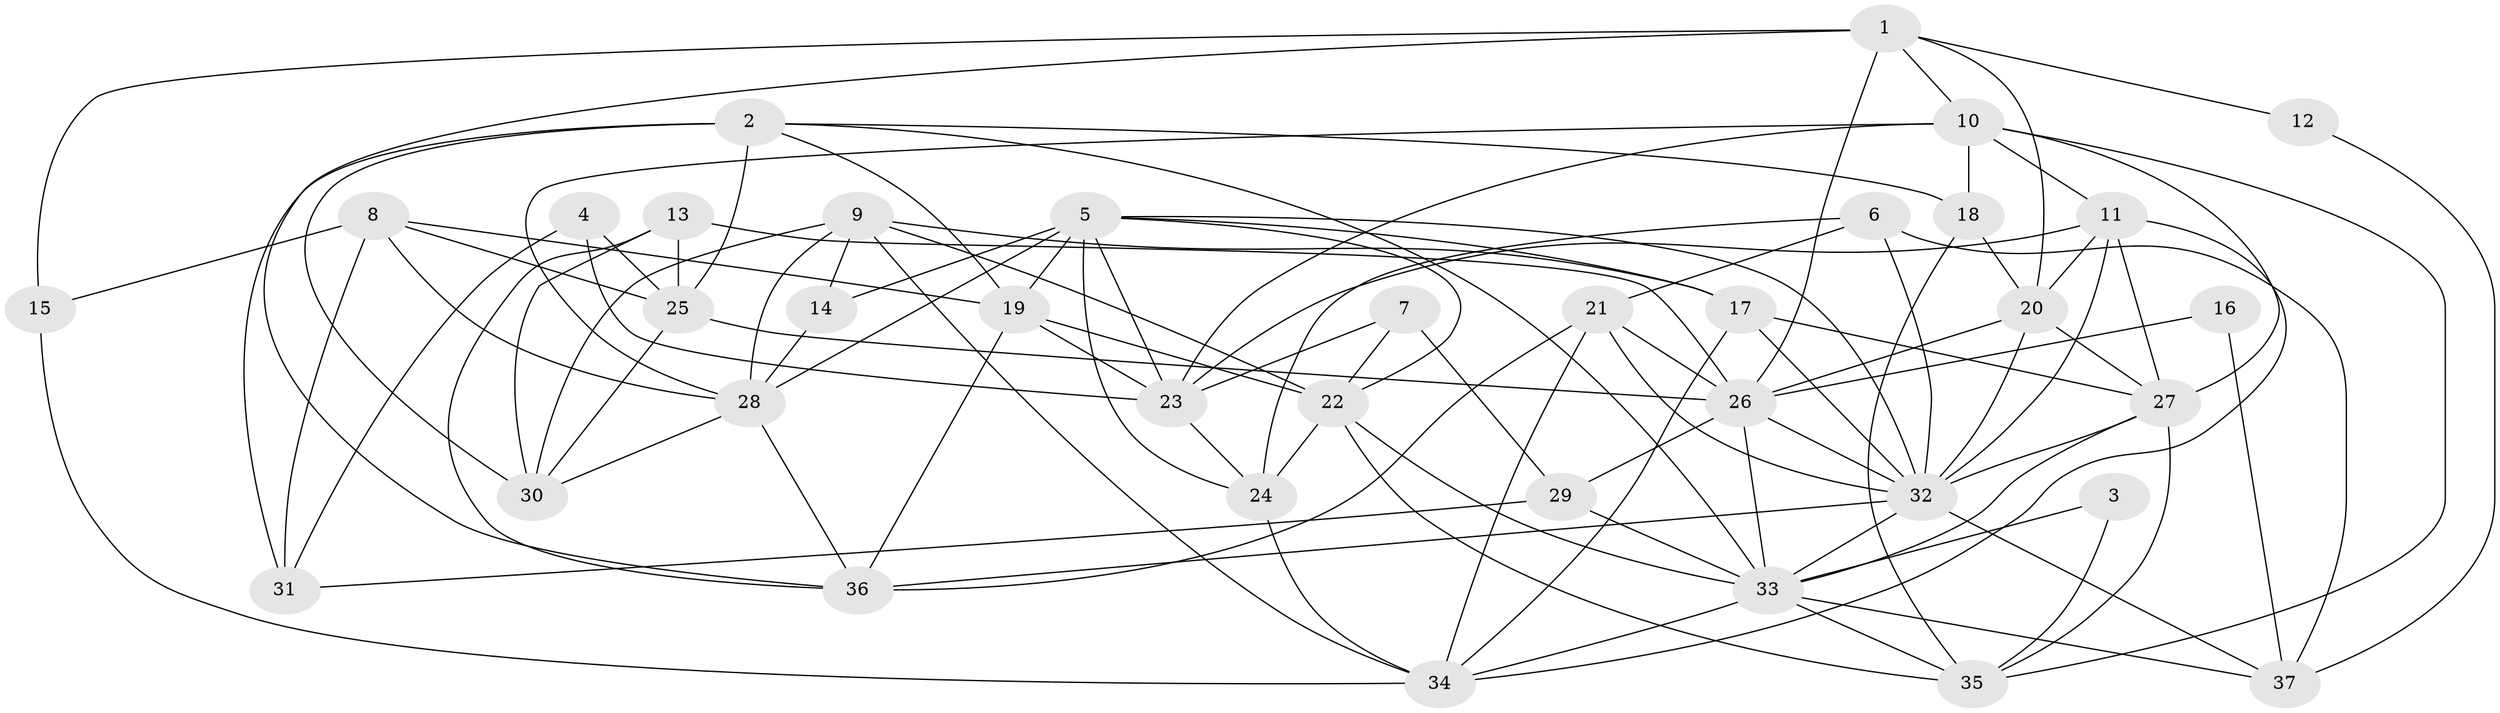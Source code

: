 // original degree distribution, {6: 0.1095890410958904, 5: 0.2328767123287671, 3: 0.3013698630136986, 2: 0.136986301369863, 4: 0.1780821917808219, 7: 0.0410958904109589}
// Generated by graph-tools (version 1.1) at 2025/26/03/09/25 03:26:18]
// undirected, 37 vertices, 101 edges
graph export_dot {
graph [start="1"]
  node [color=gray90,style=filled];
  1;
  2;
  3;
  4;
  5;
  6;
  7;
  8;
  9;
  10;
  11;
  12;
  13;
  14;
  15;
  16;
  17;
  18;
  19;
  20;
  21;
  22;
  23;
  24;
  25;
  26;
  27;
  28;
  29;
  30;
  31;
  32;
  33;
  34;
  35;
  36;
  37;
  1 -- 10 [weight=1.0];
  1 -- 12 [weight=1.0];
  1 -- 15 [weight=1.0];
  1 -- 20 [weight=1.0];
  1 -- 26 [weight=1.0];
  1 -- 36 [weight=1.0];
  2 -- 18 [weight=1.0];
  2 -- 19 [weight=1.0];
  2 -- 25 [weight=1.0];
  2 -- 30 [weight=2.0];
  2 -- 31 [weight=1.0];
  2 -- 33 [weight=1.0];
  3 -- 33 [weight=1.0];
  3 -- 35 [weight=1.0];
  4 -- 23 [weight=1.0];
  4 -- 25 [weight=1.0];
  4 -- 31 [weight=1.0];
  5 -- 14 [weight=1.0];
  5 -- 17 [weight=1.0];
  5 -- 19 [weight=2.0];
  5 -- 22 [weight=1.0];
  5 -- 23 [weight=1.0];
  5 -- 24 [weight=1.0];
  5 -- 28 [weight=1.0];
  5 -- 32 [weight=1.0];
  6 -- 21 [weight=1.0];
  6 -- 24 [weight=1.0];
  6 -- 32 [weight=1.0];
  6 -- 37 [weight=1.0];
  7 -- 22 [weight=1.0];
  7 -- 23 [weight=1.0];
  7 -- 29 [weight=1.0];
  8 -- 15 [weight=1.0];
  8 -- 19 [weight=2.0];
  8 -- 25 [weight=1.0];
  8 -- 28 [weight=1.0];
  8 -- 31 [weight=1.0];
  9 -- 14 [weight=1.0];
  9 -- 17 [weight=1.0];
  9 -- 22 [weight=1.0];
  9 -- 28 [weight=1.0];
  9 -- 30 [weight=1.0];
  9 -- 34 [weight=1.0];
  10 -- 11 [weight=1.0];
  10 -- 18 [weight=1.0];
  10 -- 23 [weight=1.0];
  10 -- 27 [weight=1.0];
  10 -- 28 [weight=1.0];
  10 -- 35 [weight=1.0];
  11 -- 20 [weight=1.0];
  11 -- 23 [weight=1.0];
  11 -- 27 [weight=1.0];
  11 -- 32 [weight=1.0];
  11 -- 34 [weight=1.0];
  12 -- 37 [weight=1.0];
  13 -- 25 [weight=2.0];
  13 -- 26 [weight=1.0];
  13 -- 30 [weight=1.0];
  13 -- 36 [weight=1.0];
  14 -- 28 [weight=1.0];
  15 -- 34 [weight=1.0];
  16 -- 26 [weight=1.0];
  16 -- 37 [weight=1.0];
  17 -- 27 [weight=1.0];
  17 -- 32 [weight=2.0];
  17 -- 34 [weight=1.0];
  18 -- 20 [weight=1.0];
  18 -- 35 [weight=1.0];
  19 -- 22 [weight=1.0];
  19 -- 23 [weight=2.0];
  19 -- 36 [weight=1.0];
  20 -- 26 [weight=1.0];
  20 -- 27 [weight=1.0];
  20 -- 32 [weight=1.0];
  21 -- 26 [weight=1.0];
  21 -- 32 [weight=1.0];
  21 -- 34 [weight=1.0];
  21 -- 36 [weight=1.0];
  22 -- 24 [weight=1.0];
  22 -- 33 [weight=1.0];
  22 -- 35 [weight=1.0];
  23 -- 24 [weight=1.0];
  24 -- 34 [weight=1.0];
  25 -- 26 [weight=1.0];
  25 -- 30 [weight=1.0];
  26 -- 29 [weight=1.0];
  26 -- 32 [weight=1.0];
  26 -- 33 [weight=1.0];
  27 -- 32 [weight=1.0];
  27 -- 33 [weight=1.0];
  27 -- 35 [weight=1.0];
  28 -- 30 [weight=1.0];
  28 -- 36 [weight=1.0];
  29 -- 31 [weight=1.0];
  29 -- 33 [weight=2.0];
  32 -- 33 [weight=2.0];
  32 -- 36 [weight=1.0];
  32 -- 37 [weight=1.0];
  33 -- 34 [weight=1.0];
  33 -- 35 [weight=1.0];
  33 -- 37 [weight=1.0];
}
